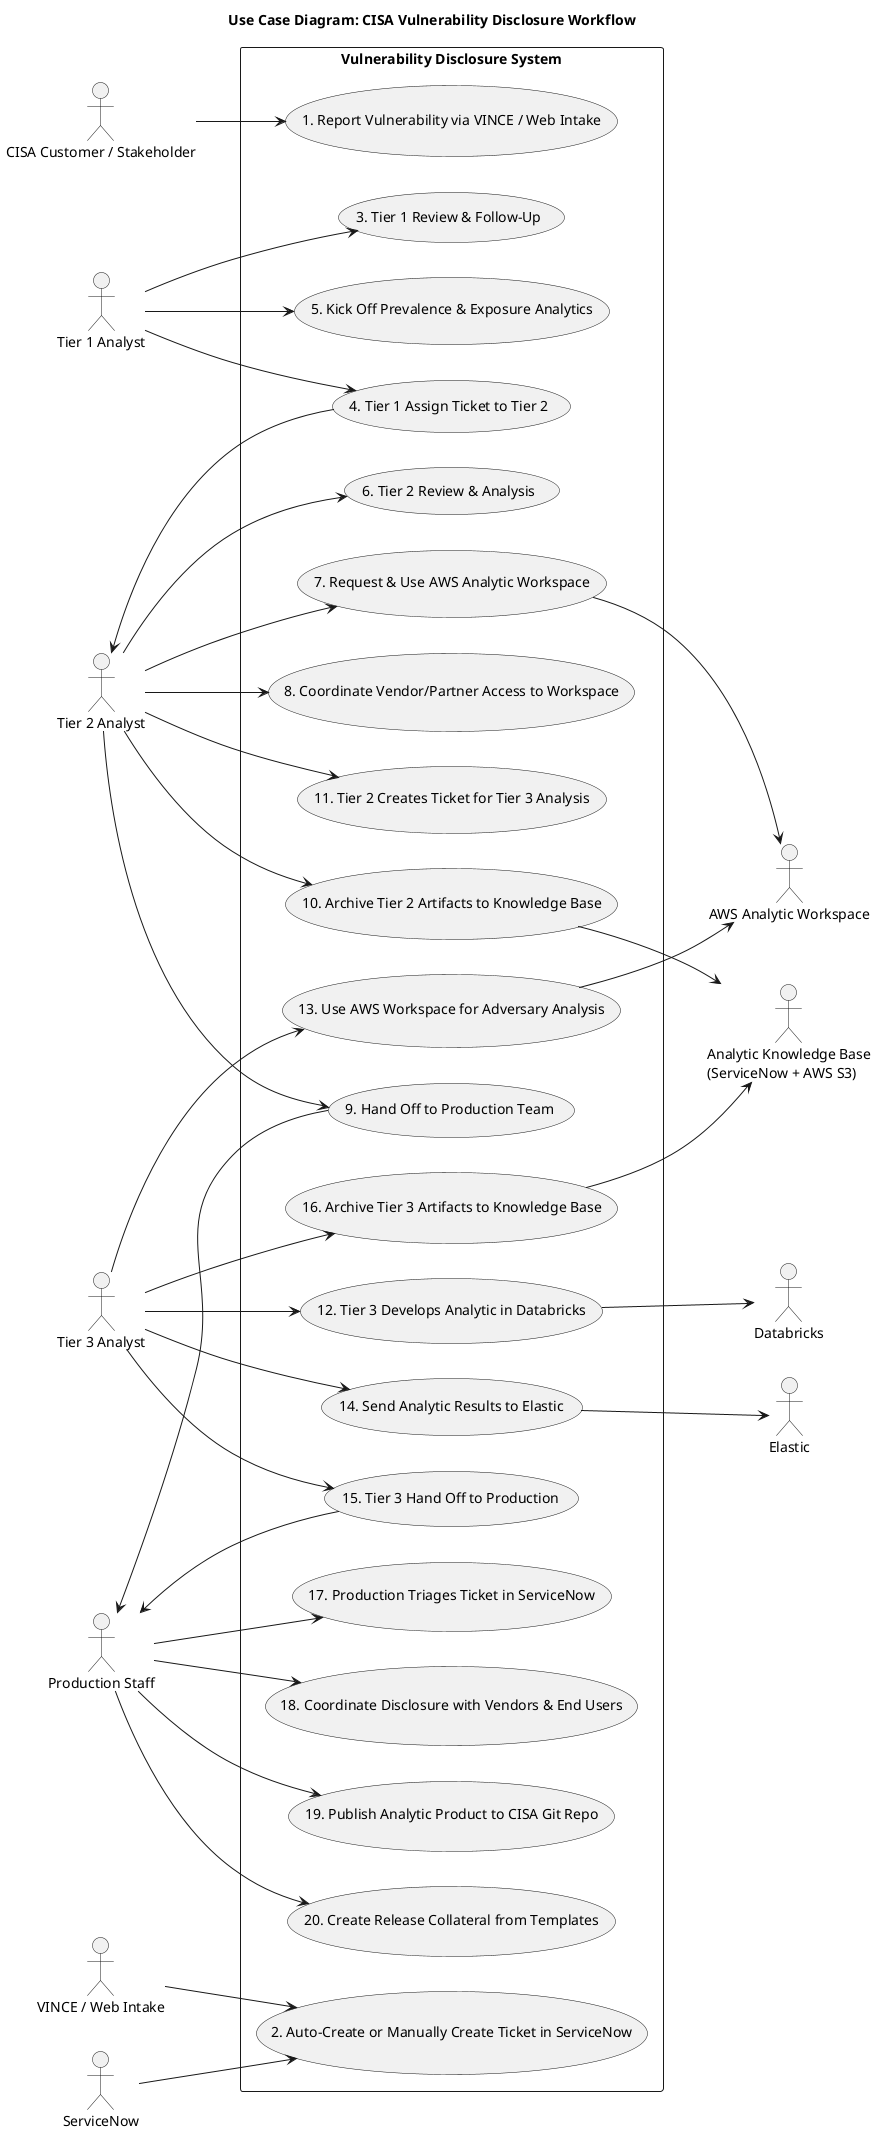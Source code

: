 @startuml
	title Use Case Diagram: CISA Vulnerability Disclosure Workflow
	left to right direction

	actor "CISA Customer / Stakeholder" as Stakeholder
	actor "Tier 1 Analyst" as T1
	actor "Tier 2 Analyst" as T2
	actor "Tier 3 Analyst" as T3
	actor "Production Staff" as Prod
	actor "VINCE / Web Intake" as VINCE
	actor "ServiceNow" as SN
	actor "AWS Analytic Workspace" as AWS
	actor "Databricks" as DBX
	actor "Elastic" as Elastic
	actor "Analytic Knowledge Base\n(ServiceNow + AWS S3)" as KB
	
	rectangle "Vulnerability Disclosure System" {
	
	  usecase "1. Report Vulnerability via VINCE / Web Intake" as UC1
	  usecase "2. Auto-Create or Manually Create Ticket in ServiceNow" as UC2
	  usecase "3. Tier 1 Review & Follow-Up" as UC3
	  usecase "4. Tier 1 Assign Ticket to Tier 2" as UC4
	  usecase "5. Kick Off Prevalence & Exposure Analytics" as UC5
	
	  usecase "6. Tier 2 Review & Analysis" as UC6
	  usecase "7. Request & Use AWS Analytic Workspace" as UC7
	  usecase "8. Coordinate Vendor/Partner Access to Workspace" as UC8
	  usecase "9. Hand Off to Production Team" as UC9
	  usecase "10. Archive Tier 2 Artifacts to Knowledge Base" as UC10
	
	  usecase "11. Tier 2 Creates Ticket for Tier 3 Analysis" as UC11
	  usecase "12. Tier 3 Develops Analytic in Databricks" as UC12
	  usecase "13. Use AWS Workspace for Adversary Analysis" as UC13
	  usecase "14. Send Analytic Results to Elastic" as UC14
	  usecase "15. Tier 3 Hand Off to Production" as UC15
	  usecase "16. Archive Tier 3 Artifacts to Knowledge Base" as UC16
	
	  usecase "17. Production Triages Ticket in ServiceNow" as UC17
	  usecase "18. Coordinate Disclosure with Vendors & End Users" as UC18
	  usecase "19. Publish Analytic Product to CISA Git Repo" as UC19
	  usecase "20. Create Release Collateral from Templates" as UC20
	}
	
	Stakeholder --> UC1
	VINCE --> UC2
	SN --> UC2
	T1 --> UC3
	T1 --> UC4
	T1 --> UC5
	UC4 --> T2
	T2 --> UC6
	T2 --> UC7
	T2 --> UC8
	T2 --> UC9
	T2 --> UC10
	T2 --> UC11
	
	T3 --> UC12
	T3 --> UC13
	T3 --> UC14
	T3 --> UC15
	T3 --> UC16
	UC9 --> Prod
	UC15 --> Prod
	
	Prod --> UC17
	Prod --> UC18
	Prod --> UC19
	Prod --> UC20
	
	UC7 --> AWS
	UC13 --> AWS
	UC12 --> DBX
	UC14 --> Elastic
	UC10 --> KB
	UC16 --> KB

@enduml
